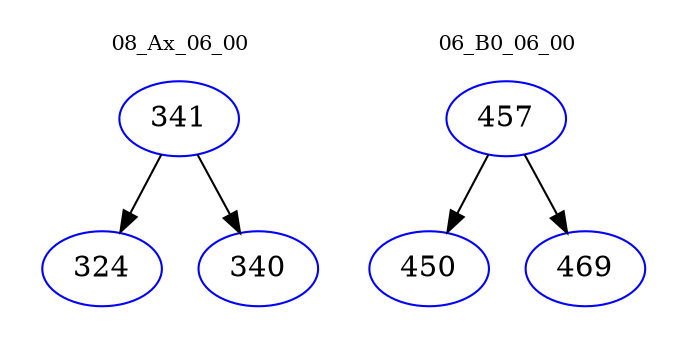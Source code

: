 digraph{
subgraph cluster_0 {
color = white
label = "08_Ax_06_00";
fontsize=10;
T0_341 [label="341", color="blue"]
T0_341 -> T0_324 [color="black"]
T0_324 [label="324", color="blue"]
T0_341 -> T0_340 [color="black"]
T0_340 [label="340", color="blue"]
}
subgraph cluster_1 {
color = white
label = "06_B0_06_00";
fontsize=10;
T1_457 [label="457", color="blue"]
T1_457 -> T1_450 [color="black"]
T1_450 [label="450", color="blue"]
T1_457 -> T1_469 [color="black"]
T1_469 [label="469", color="blue"]
}
}
